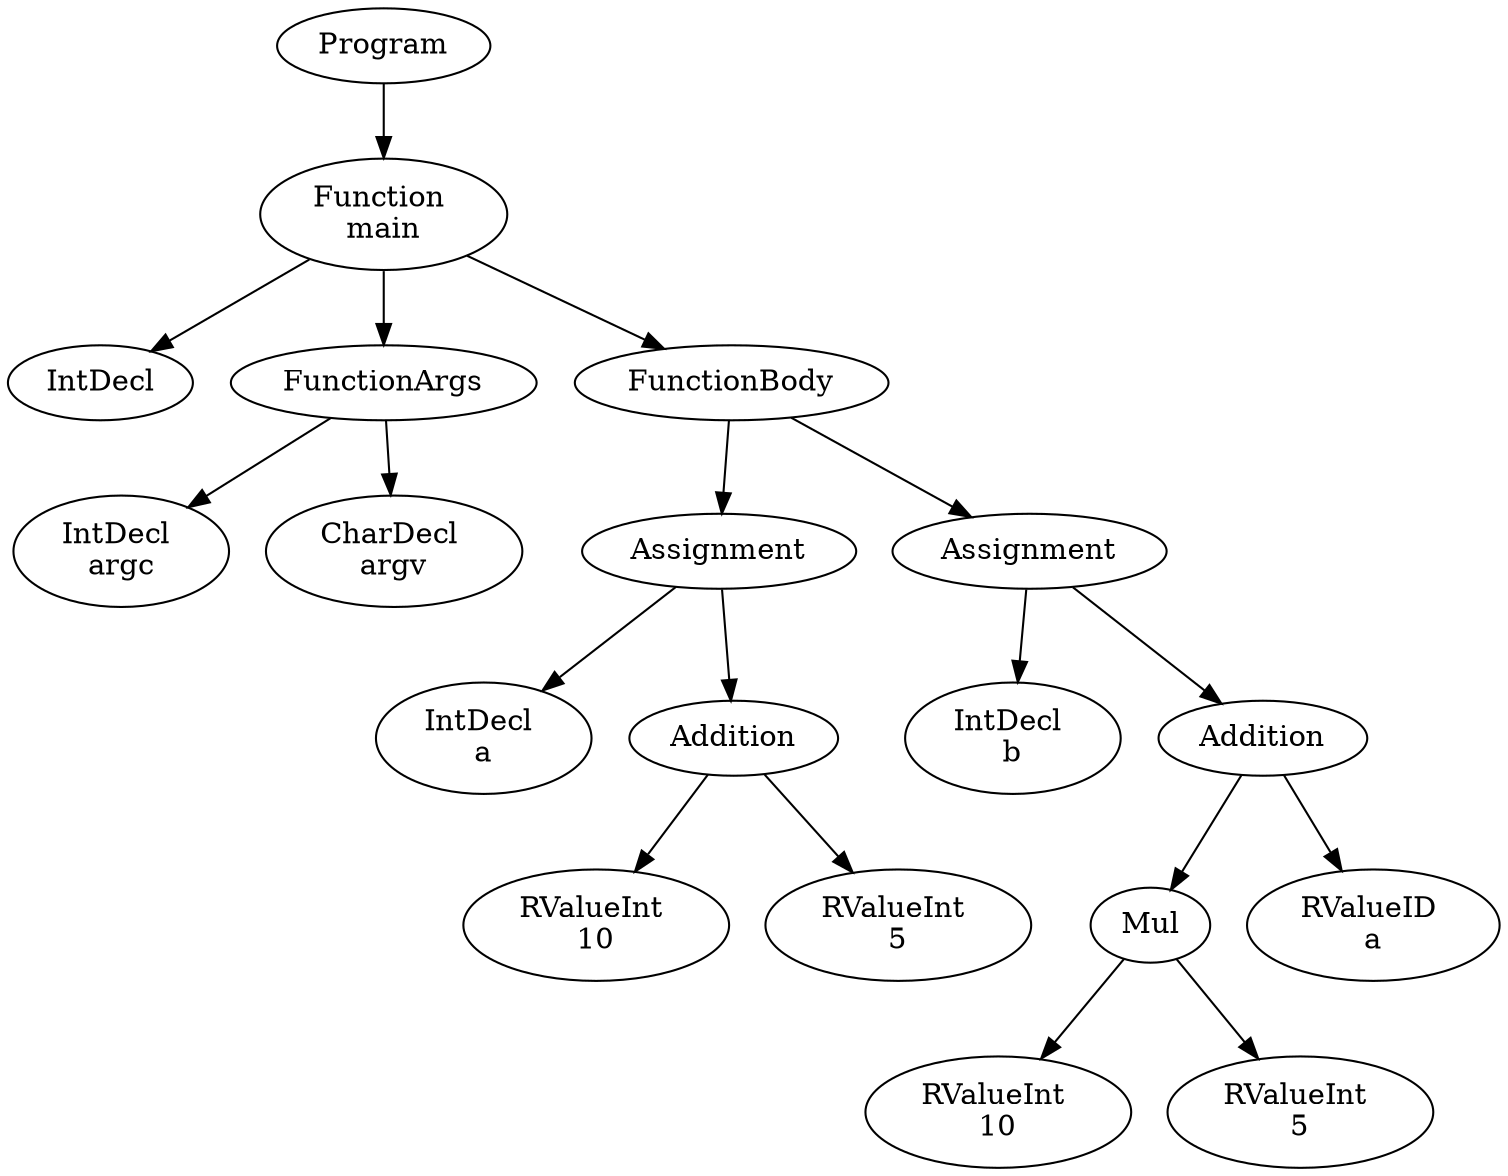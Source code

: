 digraph AST {
1 [label="Program"];
2 [label="Function \nmain"];
3 [label="IntDecl"];
4 [label="FunctionArgs"];
5 [label="IntDecl \nargc"];
6 [label="CharDecl \nargv"];
4 -> 5;
4 -> 6;
7 [label="FunctionBody"];
8 [label="Assignment"];
9 [label="IntDecl \na"];
10 [label="Addition"];
11 [label="RValueInt \n10"];
12 [label="RValueInt \n5"];
10 -> 11;
10 -> 12;
8 -> 9;
8 -> 10;
13 [label="Assignment"];
14 [label="IntDecl \nb"];
15 [label="Addition"];
16 [label="Mul"];
17 [label="RValueInt \n10"];
18 [label="RValueInt \n5"];
16 -> 17;
16 -> 18;
19 [label="RValueID \na"];
15 -> 16;
15 -> 19;
13 -> 14;
13 -> 15;
7 -> 8;
7 -> 13;
2 -> 3;
2 -> 4;
2 -> 7;
1 -> 2;
}
